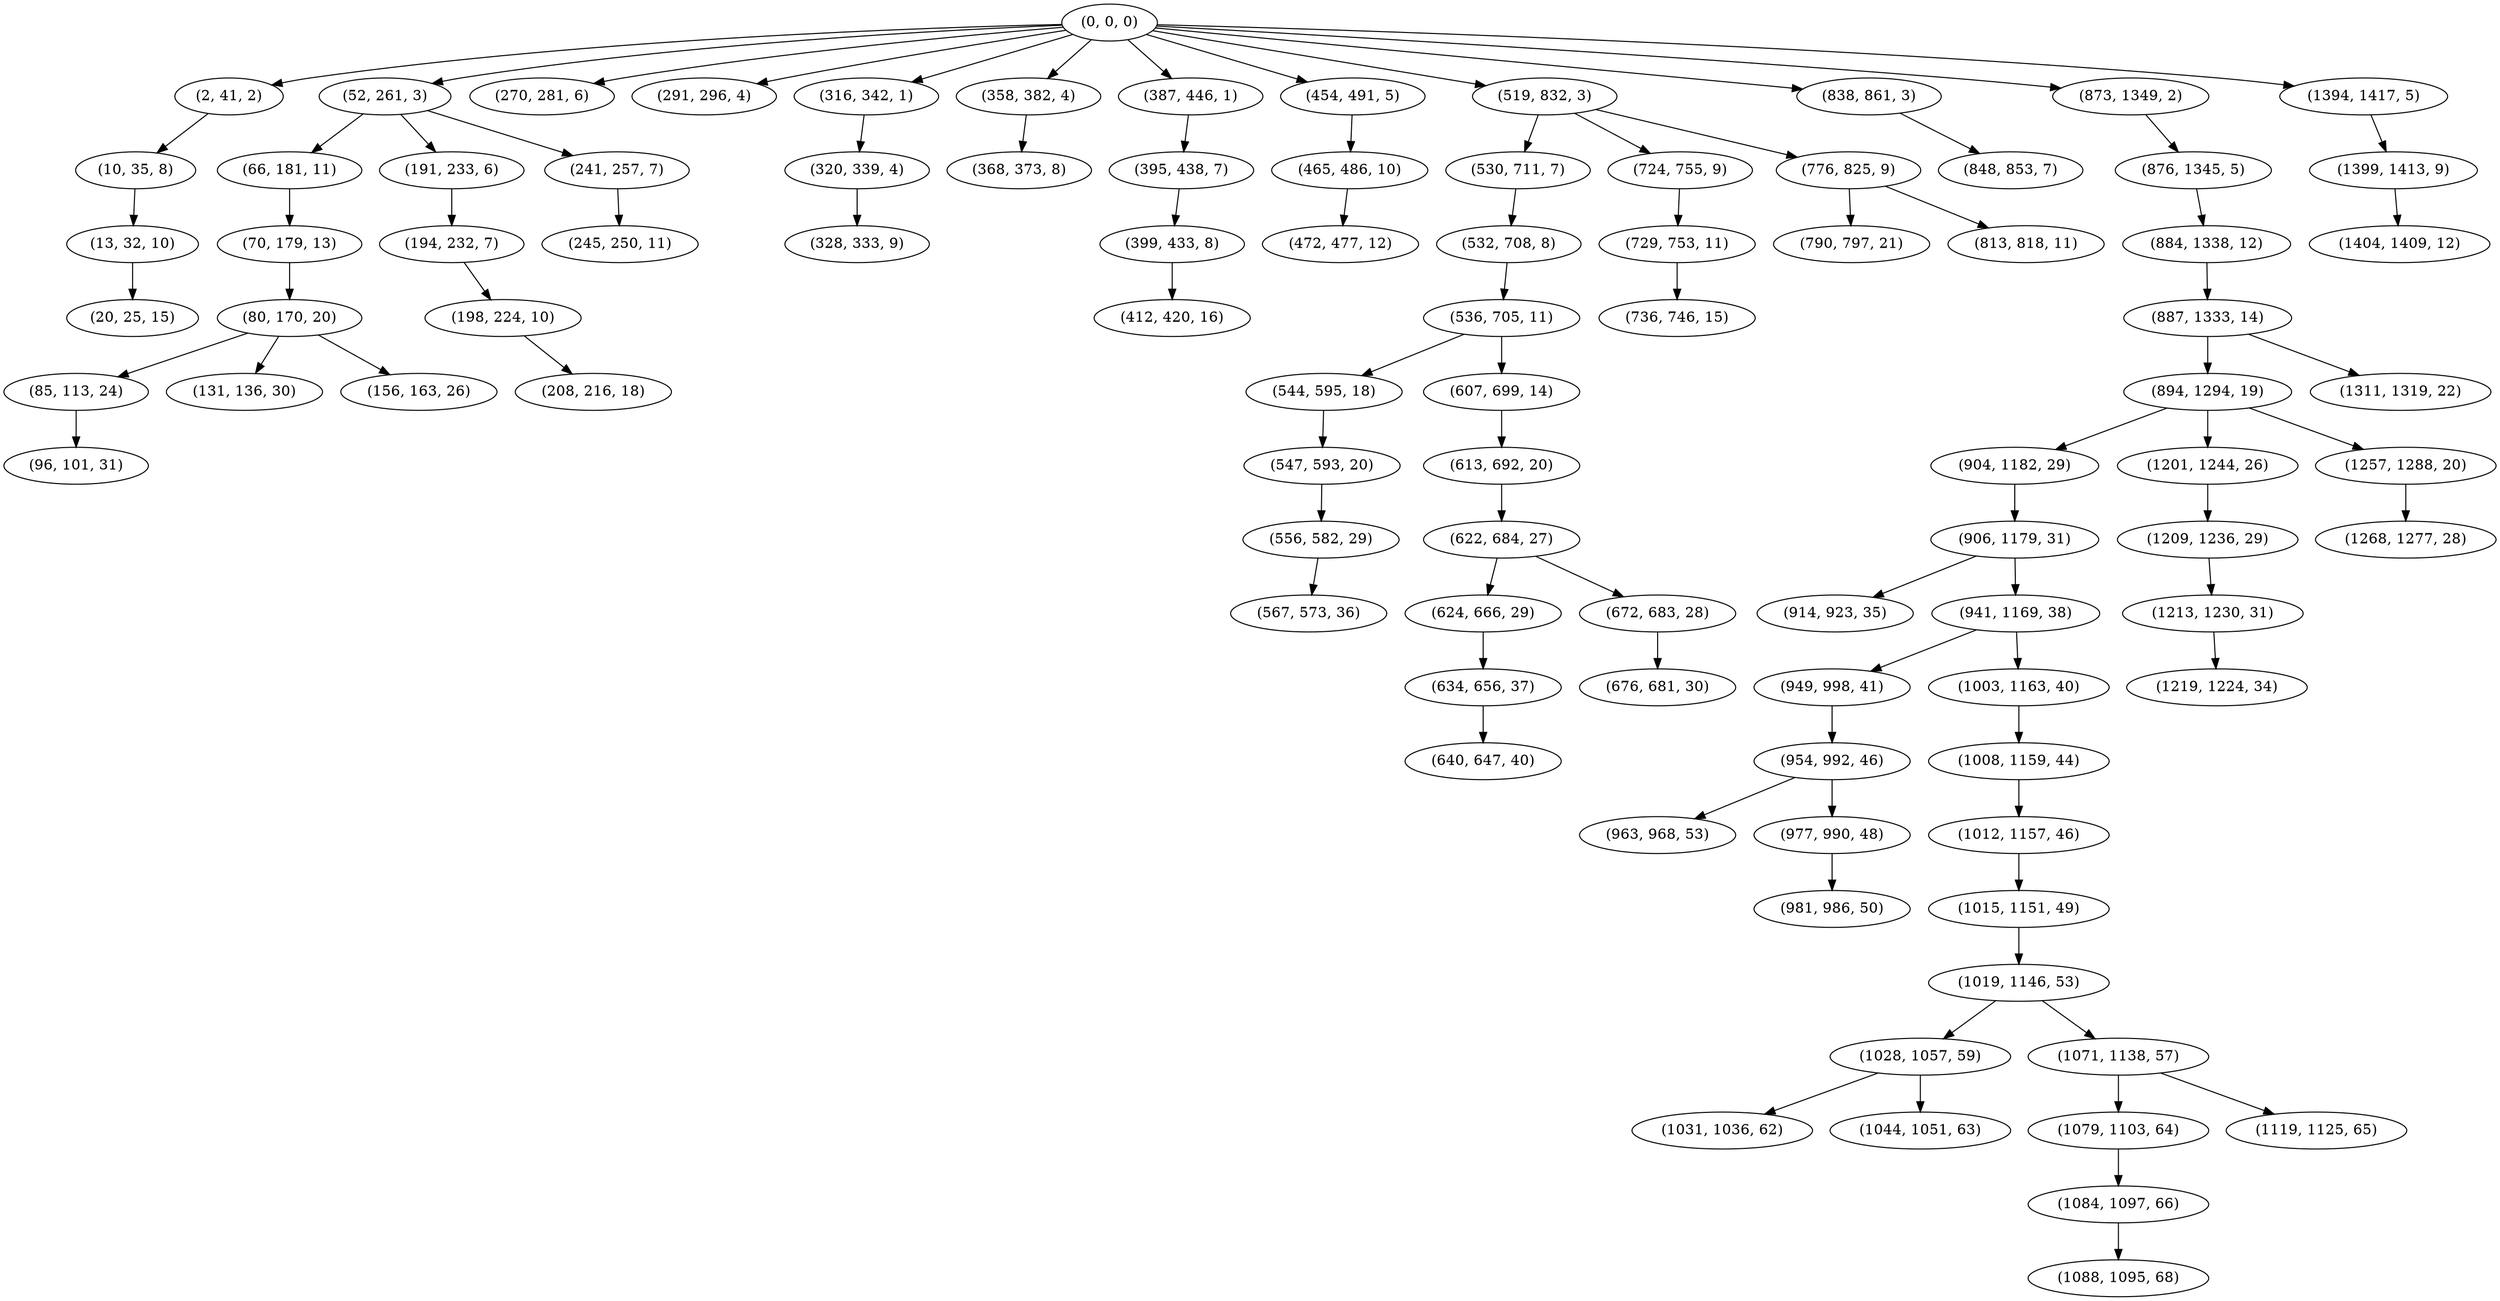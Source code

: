 digraph tree {
    "(0, 0, 0)";
    "(2, 41, 2)";
    "(10, 35, 8)";
    "(13, 32, 10)";
    "(20, 25, 15)";
    "(52, 261, 3)";
    "(66, 181, 11)";
    "(70, 179, 13)";
    "(80, 170, 20)";
    "(85, 113, 24)";
    "(96, 101, 31)";
    "(131, 136, 30)";
    "(156, 163, 26)";
    "(191, 233, 6)";
    "(194, 232, 7)";
    "(198, 224, 10)";
    "(208, 216, 18)";
    "(241, 257, 7)";
    "(245, 250, 11)";
    "(270, 281, 6)";
    "(291, 296, 4)";
    "(316, 342, 1)";
    "(320, 339, 4)";
    "(328, 333, 9)";
    "(358, 382, 4)";
    "(368, 373, 8)";
    "(387, 446, 1)";
    "(395, 438, 7)";
    "(399, 433, 8)";
    "(412, 420, 16)";
    "(454, 491, 5)";
    "(465, 486, 10)";
    "(472, 477, 12)";
    "(519, 832, 3)";
    "(530, 711, 7)";
    "(532, 708, 8)";
    "(536, 705, 11)";
    "(544, 595, 18)";
    "(547, 593, 20)";
    "(556, 582, 29)";
    "(567, 573, 36)";
    "(607, 699, 14)";
    "(613, 692, 20)";
    "(622, 684, 27)";
    "(624, 666, 29)";
    "(634, 656, 37)";
    "(640, 647, 40)";
    "(672, 683, 28)";
    "(676, 681, 30)";
    "(724, 755, 9)";
    "(729, 753, 11)";
    "(736, 746, 15)";
    "(776, 825, 9)";
    "(790, 797, 21)";
    "(813, 818, 11)";
    "(838, 861, 3)";
    "(848, 853, 7)";
    "(873, 1349, 2)";
    "(876, 1345, 5)";
    "(884, 1338, 12)";
    "(887, 1333, 14)";
    "(894, 1294, 19)";
    "(904, 1182, 29)";
    "(906, 1179, 31)";
    "(914, 923, 35)";
    "(941, 1169, 38)";
    "(949, 998, 41)";
    "(954, 992, 46)";
    "(963, 968, 53)";
    "(977, 990, 48)";
    "(981, 986, 50)";
    "(1003, 1163, 40)";
    "(1008, 1159, 44)";
    "(1012, 1157, 46)";
    "(1015, 1151, 49)";
    "(1019, 1146, 53)";
    "(1028, 1057, 59)";
    "(1031, 1036, 62)";
    "(1044, 1051, 63)";
    "(1071, 1138, 57)";
    "(1079, 1103, 64)";
    "(1084, 1097, 66)";
    "(1088, 1095, 68)";
    "(1119, 1125, 65)";
    "(1201, 1244, 26)";
    "(1209, 1236, 29)";
    "(1213, 1230, 31)";
    "(1219, 1224, 34)";
    "(1257, 1288, 20)";
    "(1268, 1277, 28)";
    "(1311, 1319, 22)";
    "(1394, 1417, 5)";
    "(1399, 1413, 9)";
    "(1404, 1409, 12)";
    "(0, 0, 0)" -> "(2, 41, 2)";
    "(0, 0, 0)" -> "(52, 261, 3)";
    "(0, 0, 0)" -> "(270, 281, 6)";
    "(0, 0, 0)" -> "(291, 296, 4)";
    "(0, 0, 0)" -> "(316, 342, 1)";
    "(0, 0, 0)" -> "(358, 382, 4)";
    "(0, 0, 0)" -> "(387, 446, 1)";
    "(0, 0, 0)" -> "(454, 491, 5)";
    "(0, 0, 0)" -> "(519, 832, 3)";
    "(0, 0, 0)" -> "(838, 861, 3)";
    "(0, 0, 0)" -> "(873, 1349, 2)";
    "(0, 0, 0)" -> "(1394, 1417, 5)";
    "(2, 41, 2)" -> "(10, 35, 8)";
    "(10, 35, 8)" -> "(13, 32, 10)";
    "(13, 32, 10)" -> "(20, 25, 15)";
    "(52, 261, 3)" -> "(66, 181, 11)";
    "(52, 261, 3)" -> "(191, 233, 6)";
    "(52, 261, 3)" -> "(241, 257, 7)";
    "(66, 181, 11)" -> "(70, 179, 13)";
    "(70, 179, 13)" -> "(80, 170, 20)";
    "(80, 170, 20)" -> "(85, 113, 24)";
    "(80, 170, 20)" -> "(131, 136, 30)";
    "(80, 170, 20)" -> "(156, 163, 26)";
    "(85, 113, 24)" -> "(96, 101, 31)";
    "(191, 233, 6)" -> "(194, 232, 7)";
    "(194, 232, 7)" -> "(198, 224, 10)";
    "(198, 224, 10)" -> "(208, 216, 18)";
    "(241, 257, 7)" -> "(245, 250, 11)";
    "(316, 342, 1)" -> "(320, 339, 4)";
    "(320, 339, 4)" -> "(328, 333, 9)";
    "(358, 382, 4)" -> "(368, 373, 8)";
    "(387, 446, 1)" -> "(395, 438, 7)";
    "(395, 438, 7)" -> "(399, 433, 8)";
    "(399, 433, 8)" -> "(412, 420, 16)";
    "(454, 491, 5)" -> "(465, 486, 10)";
    "(465, 486, 10)" -> "(472, 477, 12)";
    "(519, 832, 3)" -> "(530, 711, 7)";
    "(519, 832, 3)" -> "(724, 755, 9)";
    "(519, 832, 3)" -> "(776, 825, 9)";
    "(530, 711, 7)" -> "(532, 708, 8)";
    "(532, 708, 8)" -> "(536, 705, 11)";
    "(536, 705, 11)" -> "(544, 595, 18)";
    "(536, 705, 11)" -> "(607, 699, 14)";
    "(544, 595, 18)" -> "(547, 593, 20)";
    "(547, 593, 20)" -> "(556, 582, 29)";
    "(556, 582, 29)" -> "(567, 573, 36)";
    "(607, 699, 14)" -> "(613, 692, 20)";
    "(613, 692, 20)" -> "(622, 684, 27)";
    "(622, 684, 27)" -> "(624, 666, 29)";
    "(622, 684, 27)" -> "(672, 683, 28)";
    "(624, 666, 29)" -> "(634, 656, 37)";
    "(634, 656, 37)" -> "(640, 647, 40)";
    "(672, 683, 28)" -> "(676, 681, 30)";
    "(724, 755, 9)" -> "(729, 753, 11)";
    "(729, 753, 11)" -> "(736, 746, 15)";
    "(776, 825, 9)" -> "(790, 797, 21)";
    "(776, 825, 9)" -> "(813, 818, 11)";
    "(838, 861, 3)" -> "(848, 853, 7)";
    "(873, 1349, 2)" -> "(876, 1345, 5)";
    "(876, 1345, 5)" -> "(884, 1338, 12)";
    "(884, 1338, 12)" -> "(887, 1333, 14)";
    "(887, 1333, 14)" -> "(894, 1294, 19)";
    "(887, 1333, 14)" -> "(1311, 1319, 22)";
    "(894, 1294, 19)" -> "(904, 1182, 29)";
    "(894, 1294, 19)" -> "(1201, 1244, 26)";
    "(894, 1294, 19)" -> "(1257, 1288, 20)";
    "(904, 1182, 29)" -> "(906, 1179, 31)";
    "(906, 1179, 31)" -> "(914, 923, 35)";
    "(906, 1179, 31)" -> "(941, 1169, 38)";
    "(941, 1169, 38)" -> "(949, 998, 41)";
    "(941, 1169, 38)" -> "(1003, 1163, 40)";
    "(949, 998, 41)" -> "(954, 992, 46)";
    "(954, 992, 46)" -> "(963, 968, 53)";
    "(954, 992, 46)" -> "(977, 990, 48)";
    "(977, 990, 48)" -> "(981, 986, 50)";
    "(1003, 1163, 40)" -> "(1008, 1159, 44)";
    "(1008, 1159, 44)" -> "(1012, 1157, 46)";
    "(1012, 1157, 46)" -> "(1015, 1151, 49)";
    "(1015, 1151, 49)" -> "(1019, 1146, 53)";
    "(1019, 1146, 53)" -> "(1028, 1057, 59)";
    "(1019, 1146, 53)" -> "(1071, 1138, 57)";
    "(1028, 1057, 59)" -> "(1031, 1036, 62)";
    "(1028, 1057, 59)" -> "(1044, 1051, 63)";
    "(1071, 1138, 57)" -> "(1079, 1103, 64)";
    "(1071, 1138, 57)" -> "(1119, 1125, 65)";
    "(1079, 1103, 64)" -> "(1084, 1097, 66)";
    "(1084, 1097, 66)" -> "(1088, 1095, 68)";
    "(1201, 1244, 26)" -> "(1209, 1236, 29)";
    "(1209, 1236, 29)" -> "(1213, 1230, 31)";
    "(1213, 1230, 31)" -> "(1219, 1224, 34)";
    "(1257, 1288, 20)" -> "(1268, 1277, 28)";
    "(1394, 1417, 5)" -> "(1399, 1413, 9)";
    "(1399, 1413, 9)" -> "(1404, 1409, 12)";
}
